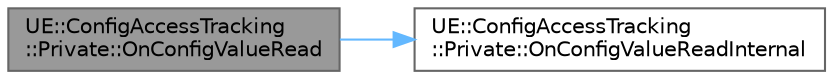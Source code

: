 digraph "UE::ConfigAccessTracking::Private::OnConfigValueRead"
{
 // INTERACTIVE_SVG=YES
 // LATEX_PDF_SIZE
  bgcolor="transparent";
  edge [fontname=Helvetica,fontsize=10,labelfontname=Helvetica,labelfontsize=10];
  node [fontname=Helvetica,fontsize=10,shape=box,height=0.2,width=0.4];
  rankdir="LR";
  Node1 [id="Node000001",label="UE::ConfigAccessTracking\l::Private::OnConfigValueRead",height=0.2,width=0.4,color="gray40", fillcolor="grey60", style="filled", fontcolor="black",tooltip=" "];
  Node1 -> Node2 [id="edge1_Node000001_Node000002",color="steelblue1",style="solid",tooltip=" "];
  Node2 [id="Node000002",label="UE::ConfigAccessTracking\l::Private::OnConfigValueReadInternal",height=0.2,width=0.4,color="grey40", fillcolor="white", style="filled",URL="$dc/de8/namespaceUE_1_1ConfigAccessTracking_1_1Private.html#a34e73355b44a2bc6a1a94438a86c24ff",tooltip=" "];
}
